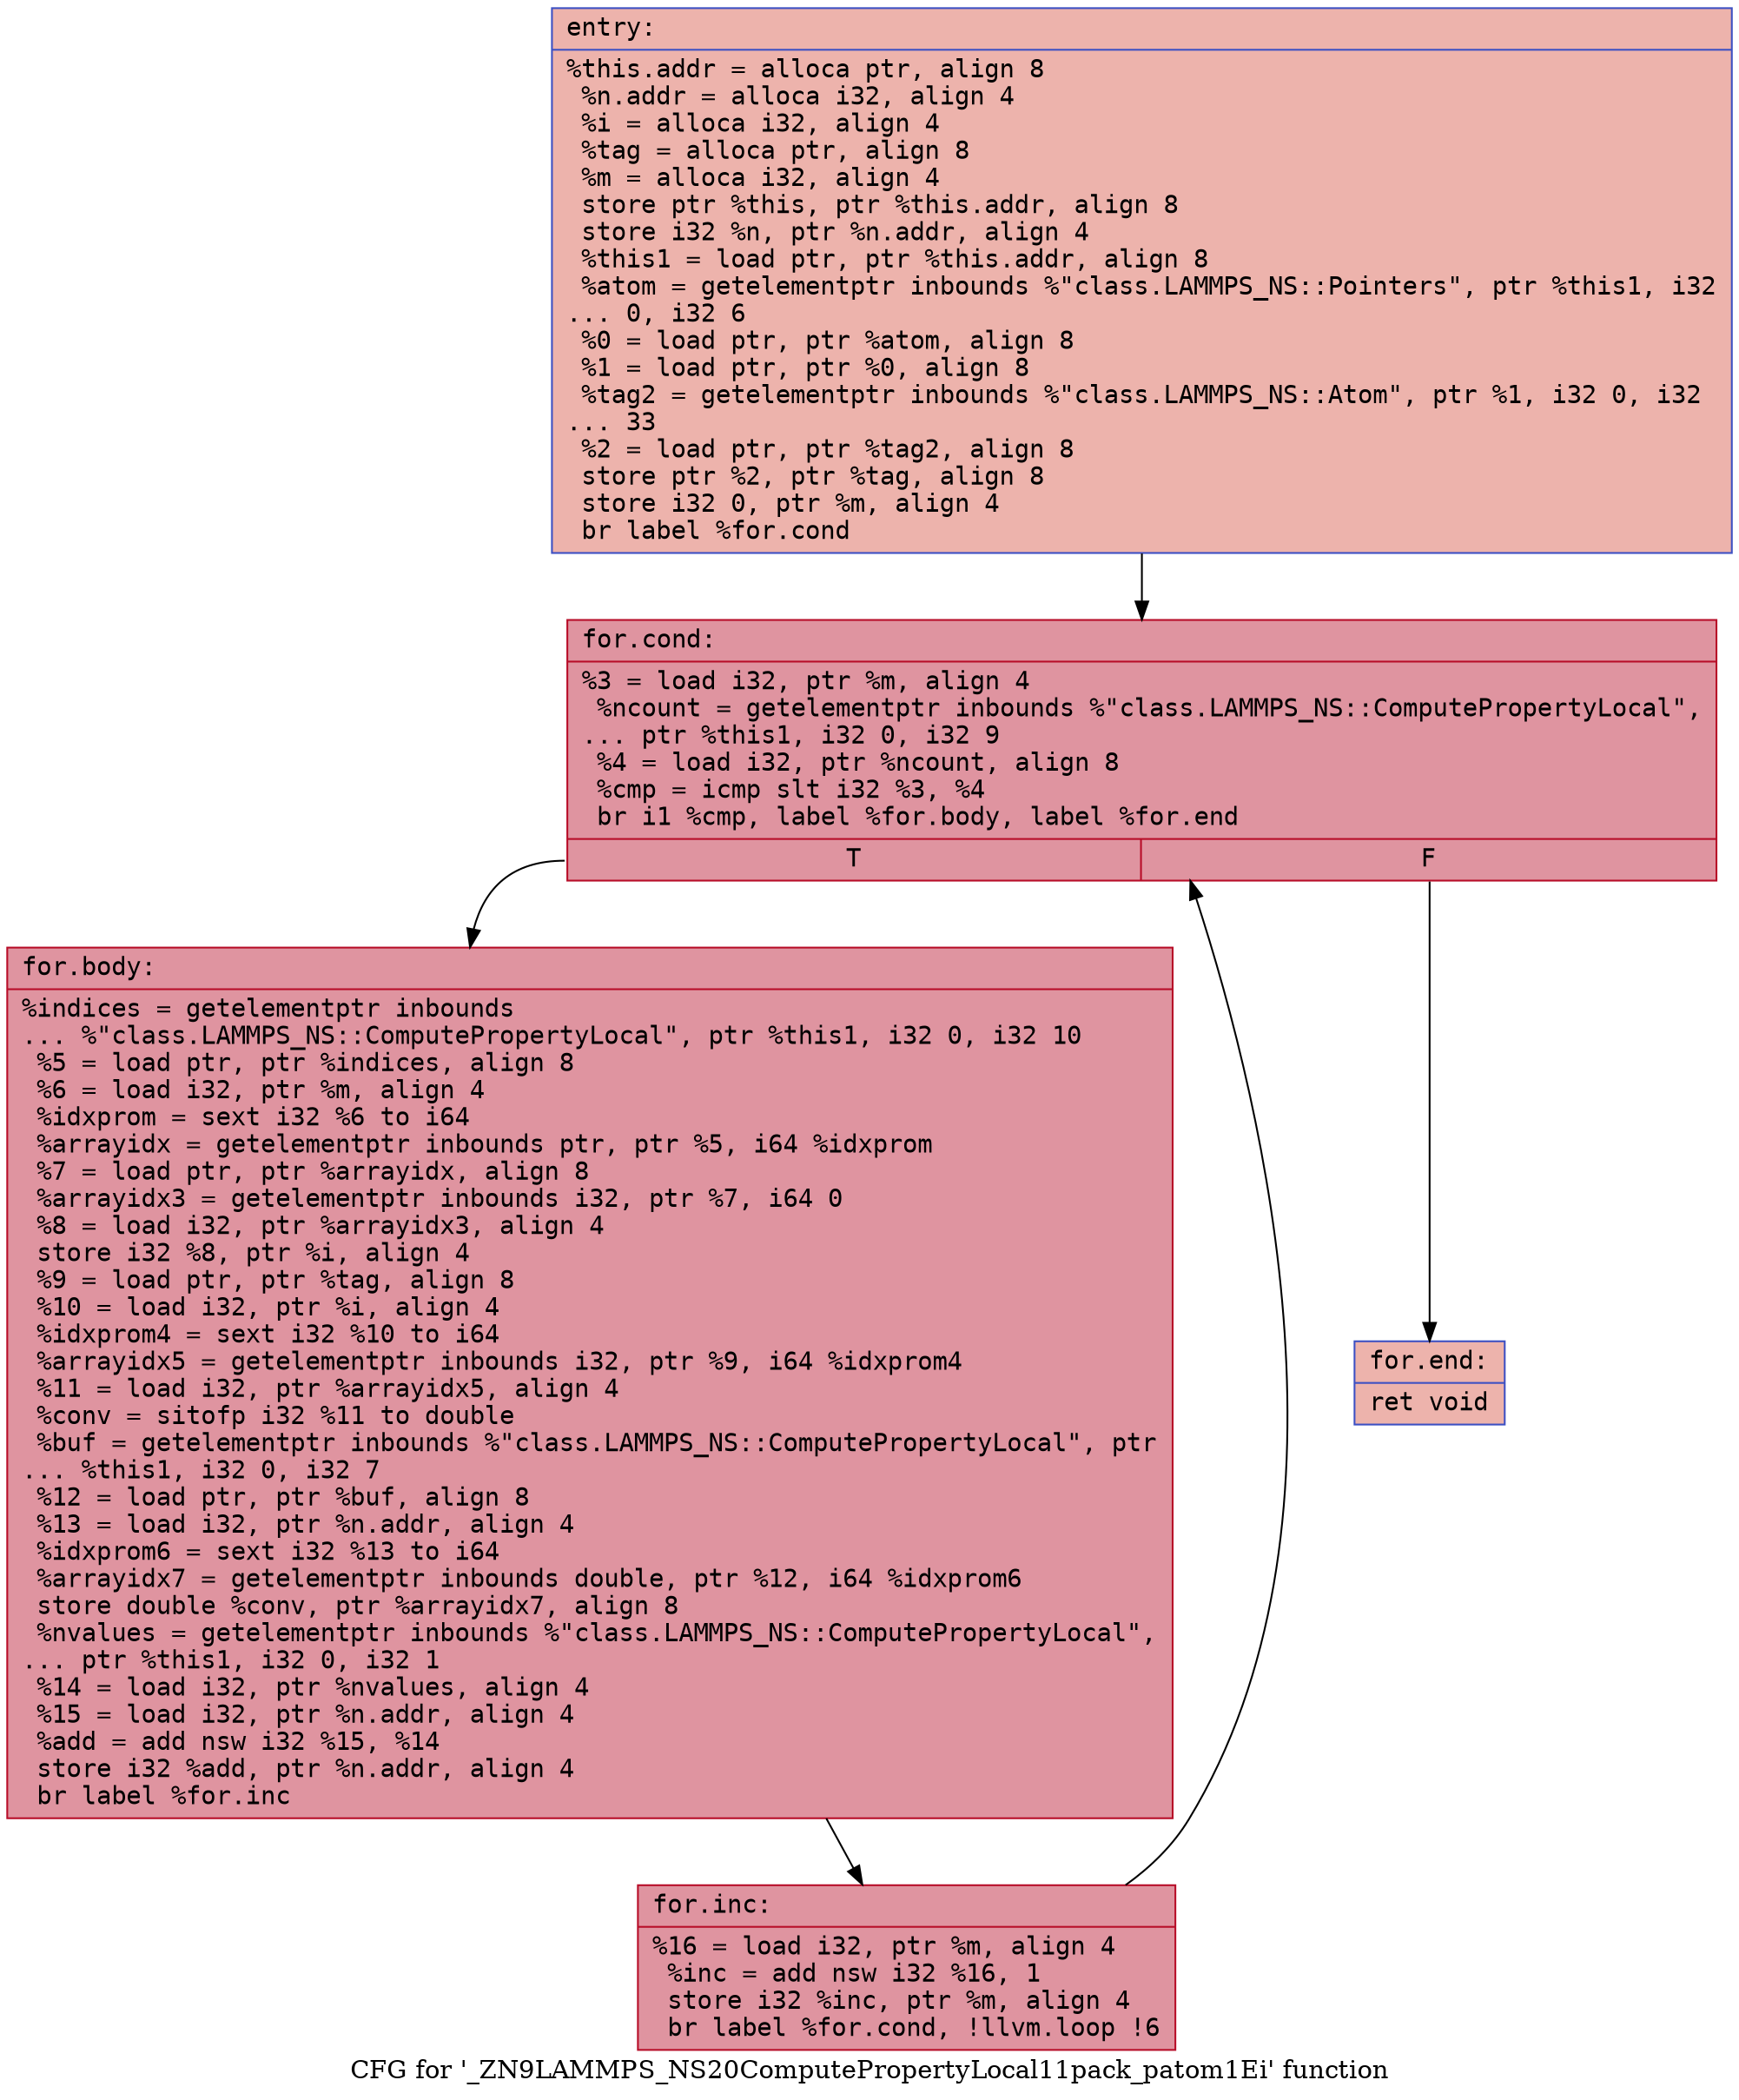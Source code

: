 digraph "CFG for '_ZN9LAMMPS_NS20ComputePropertyLocal11pack_patom1Ei' function" {
	label="CFG for '_ZN9LAMMPS_NS20ComputePropertyLocal11pack_patom1Ei' function";

	Node0x5611e6823930 [shape=record,color="#3d50c3ff", style=filled, fillcolor="#d6524470" fontname="Courier",label="{entry:\l|  %this.addr = alloca ptr, align 8\l  %n.addr = alloca i32, align 4\l  %i = alloca i32, align 4\l  %tag = alloca ptr, align 8\l  %m = alloca i32, align 4\l  store ptr %this, ptr %this.addr, align 8\l  store i32 %n, ptr %n.addr, align 4\l  %this1 = load ptr, ptr %this.addr, align 8\l  %atom = getelementptr inbounds %\"class.LAMMPS_NS::Pointers\", ptr %this1, i32\l... 0, i32 6\l  %0 = load ptr, ptr %atom, align 8\l  %1 = load ptr, ptr %0, align 8\l  %tag2 = getelementptr inbounds %\"class.LAMMPS_NS::Atom\", ptr %1, i32 0, i32\l... 33\l  %2 = load ptr, ptr %tag2, align 8\l  store ptr %2, ptr %tag, align 8\l  store i32 0, ptr %m, align 4\l  br label %for.cond\l}"];
	Node0x5611e6823930 -> Node0x5611e684c0d0[tooltip="entry -> for.cond\nProbability 100.00%" ];
	Node0x5611e684c0d0 [shape=record,color="#b70d28ff", style=filled, fillcolor="#b70d2870" fontname="Courier",label="{for.cond:\l|  %3 = load i32, ptr %m, align 4\l  %ncount = getelementptr inbounds %\"class.LAMMPS_NS::ComputePropertyLocal\",\l... ptr %this1, i32 0, i32 9\l  %4 = load i32, ptr %ncount, align 8\l  %cmp = icmp slt i32 %3, %4\l  br i1 %cmp, label %for.body, label %for.end\l|{<s0>T|<s1>F}}"];
	Node0x5611e684c0d0:s0 -> Node0x5611e684c620[tooltip="for.cond -> for.body\nProbability 96.88%" ];
	Node0x5611e684c0d0:s1 -> Node0x5611e684c6a0[tooltip="for.cond -> for.end\nProbability 3.12%" ];
	Node0x5611e684c620 [shape=record,color="#b70d28ff", style=filled, fillcolor="#b70d2870" fontname="Courier",label="{for.body:\l|  %indices = getelementptr inbounds\l... %\"class.LAMMPS_NS::ComputePropertyLocal\", ptr %this1, i32 0, i32 10\l  %5 = load ptr, ptr %indices, align 8\l  %6 = load i32, ptr %m, align 4\l  %idxprom = sext i32 %6 to i64\l  %arrayidx = getelementptr inbounds ptr, ptr %5, i64 %idxprom\l  %7 = load ptr, ptr %arrayidx, align 8\l  %arrayidx3 = getelementptr inbounds i32, ptr %7, i64 0\l  %8 = load i32, ptr %arrayidx3, align 4\l  store i32 %8, ptr %i, align 4\l  %9 = load ptr, ptr %tag, align 8\l  %10 = load i32, ptr %i, align 4\l  %idxprom4 = sext i32 %10 to i64\l  %arrayidx5 = getelementptr inbounds i32, ptr %9, i64 %idxprom4\l  %11 = load i32, ptr %arrayidx5, align 4\l  %conv = sitofp i32 %11 to double\l  %buf = getelementptr inbounds %\"class.LAMMPS_NS::ComputePropertyLocal\", ptr\l... %this1, i32 0, i32 7\l  %12 = load ptr, ptr %buf, align 8\l  %13 = load i32, ptr %n.addr, align 4\l  %idxprom6 = sext i32 %13 to i64\l  %arrayidx7 = getelementptr inbounds double, ptr %12, i64 %idxprom6\l  store double %conv, ptr %arrayidx7, align 8\l  %nvalues = getelementptr inbounds %\"class.LAMMPS_NS::ComputePropertyLocal\",\l... ptr %this1, i32 0, i32 1\l  %14 = load i32, ptr %nvalues, align 4\l  %15 = load i32, ptr %n.addr, align 4\l  %add = add nsw i32 %15, %14\l  store i32 %add, ptr %n.addr, align 4\l  br label %for.inc\l}"];
	Node0x5611e684c620 -> Node0x5611e684d9d0[tooltip="for.body -> for.inc\nProbability 100.00%" ];
	Node0x5611e684d9d0 [shape=record,color="#b70d28ff", style=filled, fillcolor="#b70d2870" fontname="Courier",label="{for.inc:\l|  %16 = load i32, ptr %m, align 4\l  %inc = add nsw i32 %16, 1\l  store i32 %inc, ptr %m, align 4\l  br label %for.cond, !llvm.loop !6\l}"];
	Node0x5611e684d9d0 -> Node0x5611e684c0d0[tooltip="for.inc -> for.cond\nProbability 100.00%" ];
	Node0x5611e684c6a0 [shape=record,color="#3d50c3ff", style=filled, fillcolor="#d6524470" fontname="Courier",label="{for.end:\l|  ret void\l}"];
}

